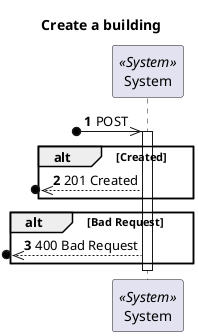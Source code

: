 @startuml
'https://plantuml.com/sequence-diagram

autonumber
skinparam packageStyle rect

title Create a building

participant "System" as Sys <<System>>

?o->> Sys : POST

activate Sys
alt Created
   ?o<<--Sys : 201 Created
end
alt Bad Request
   ?o<<--Sys : 400 Bad Request
end

deactivate Sys


@enduml
